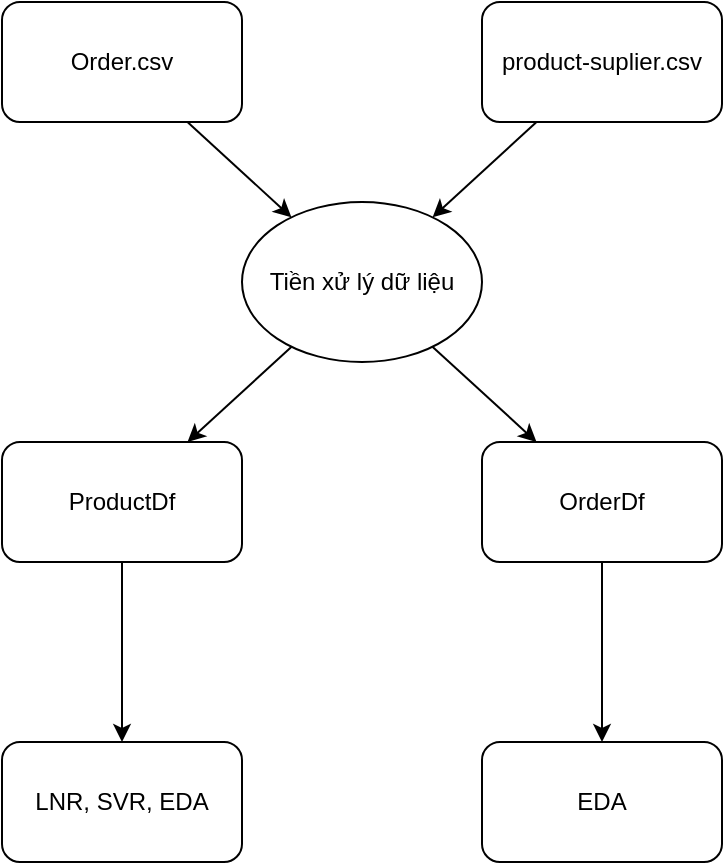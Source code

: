<mxfile version="22.0.3" type="device">
  <diagram name="Page-1" id="bP3UcgYPsuskanrqlsJG">
    <mxGraphModel dx="989" dy="610" grid="1" gridSize="10" guides="1" tooltips="1" connect="1" arrows="1" fold="1" page="1" pageScale="1" pageWidth="850" pageHeight="1100" math="0" shadow="0">
      <root>
        <mxCell id="0" />
        <mxCell id="1" parent="0" />
        <mxCell id="LUVUEeVzAeqWjfUSOVLT-7" style="rounded=0;orthogonalLoop=1;jettySize=auto;html=1;" edge="1" parent="1" source="LUVUEeVzAeqWjfUSOVLT-1" target="LUVUEeVzAeqWjfUSOVLT-10">
          <mxGeometry relative="1" as="geometry" />
        </mxCell>
        <mxCell id="LUVUEeVzAeqWjfUSOVLT-1" value="Order.csv" style="rounded=1;whiteSpace=wrap;html=1;" vertex="1" parent="1">
          <mxGeometry x="230" y="260" width="120" height="60" as="geometry" />
        </mxCell>
        <mxCell id="LUVUEeVzAeqWjfUSOVLT-2" value="product-suplier.csv" style="rounded=1;whiteSpace=wrap;html=1;" vertex="1" parent="1">
          <mxGeometry x="470" y="260" width="120" height="60" as="geometry" />
        </mxCell>
        <mxCell id="LUVUEeVzAeqWjfUSOVLT-14" style="edgeStyle=orthogonalEdgeStyle;rounded=0;orthogonalLoop=1;jettySize=auto;html=1;" edge="1" parent="1" source="LUVUEeVzAeqWjfUSOVLT-6" target="LUVUEeVzAeqWjfUSOVLT-15">
          <mxGeometry relative="1" as="geometry">
            <mxPoint x="290" y="620" as="targetPoint" />
          </mxGeometry>
        </mxCell>
        <mxCell id="LUVUEeVzAeqWjfUSOVLT-6" value="ProductDf" style="rounded=1;whiteSpace=wrap;html=1;" vertex="1" parent="1">
          <mxGeometry x="230" y="480" width="120" height="60" as="geometry" />
        </mxCell>
        <mxCell id="LUVUEeVzAeqWjfUSOVLT-8" style="rounded=0;orthogonalLoop=1;jettySize=auto;html=1;" edge="1" parent="1" source="LUVUEeVzAeqWjfUSOVLT-2" target="LUVUEeVzAeqWjfUSOVLT-10">
          <mxGeometry relative="1" as="geometry">
            <mxPoint x="343" y="330" as="sourcePoint" />
            <mxPoint x="427" y="470" as="targetPoint" />
          </mxGeometry>
        </mxCell>
        <mxCell id="LUVUEeVzAeqWjfUSOVLT-11" style="rounded=0;orthogonalLoop=1;jettySize=auto;html=1;" edge="1" parent="1" source="LUVUEeVzAeqWjfUSOVLT-10" target="LUVUEeVzAeqWjfUSOVLT-6">
          <mxGeometry relative="1" as="geometry" />
        </mxCell>
        <mxCell id="LUVUEeVzAeqWjfUSOVLT-13" style="rounded=0;orthogonalLoop=1;jettySize=auto;html=1;" edge="1" parent="1" source="LUVUEeVzAeqWjfUSOVLT-10" target="LUVUEeVzAeqWjfUSOVLT-12">
          <mxGeometry relative="1" as="geometry" />
        </mxCell>
        <mxCell id="LUVUEeVzAeqWjfUSOVLT-10" value="Tiền xử lý dữ liệu" style="ellipse;whiteSpace=wrap;html=1;" vertex="1" parent="1">
          <mxGeometry x="350" y="360" width="120" height="80" as="geometry" />
        </mxCell>
        <mxCell id="LUVUEeVzAeqWjfUSOVLT-17" style="edgeStyle=orthogonalEdgeStyle;rounded=0;orthogonalLoop=1;jettySize=auto;html=1;" edge="1" parent="1" source="LUVUEeVzAeqWjfUSOVLT-12" target="LUVUEeVzAeqWjfUSOVLT-16">
          <mxGeometry relative="1" as="geometry" />
        </mxCell>
        <mxCell id="LUVUEeVzAeqWjfUSOVLT-12" value="OrderDf" style="rounded=1;whiteSpace=wrap;html=1;" vertex="1" parent="1">
          <mxGeometry x="470" y="480" width="120" height="60" as="geometry" />
        </mxCell>
        <mxCell id="LUVUEeVzAeqWjfUSOVLT-15" value="LNR, SVR, EDA" style="rounded=1;whiteSpace=wrap;html=1;" vertex="1" parent="1">
          <mxGeometry x="230" y="630" width="120" height="60" as="geometry" />
        </mxCell>
        <mxCell id="LUVUEeVzAeqWjfUSOVLT-16" value="EDA" style="rounded=1;whiteSpace=wrap;html=1;" vertex="1" parent="1">
          <mxGeometry x="470" y="630" width="120" height="60" as="geometry" />
        </mxCell>
      </root>
    </mxGraphModel>
  </diagram>
</mxfile>

